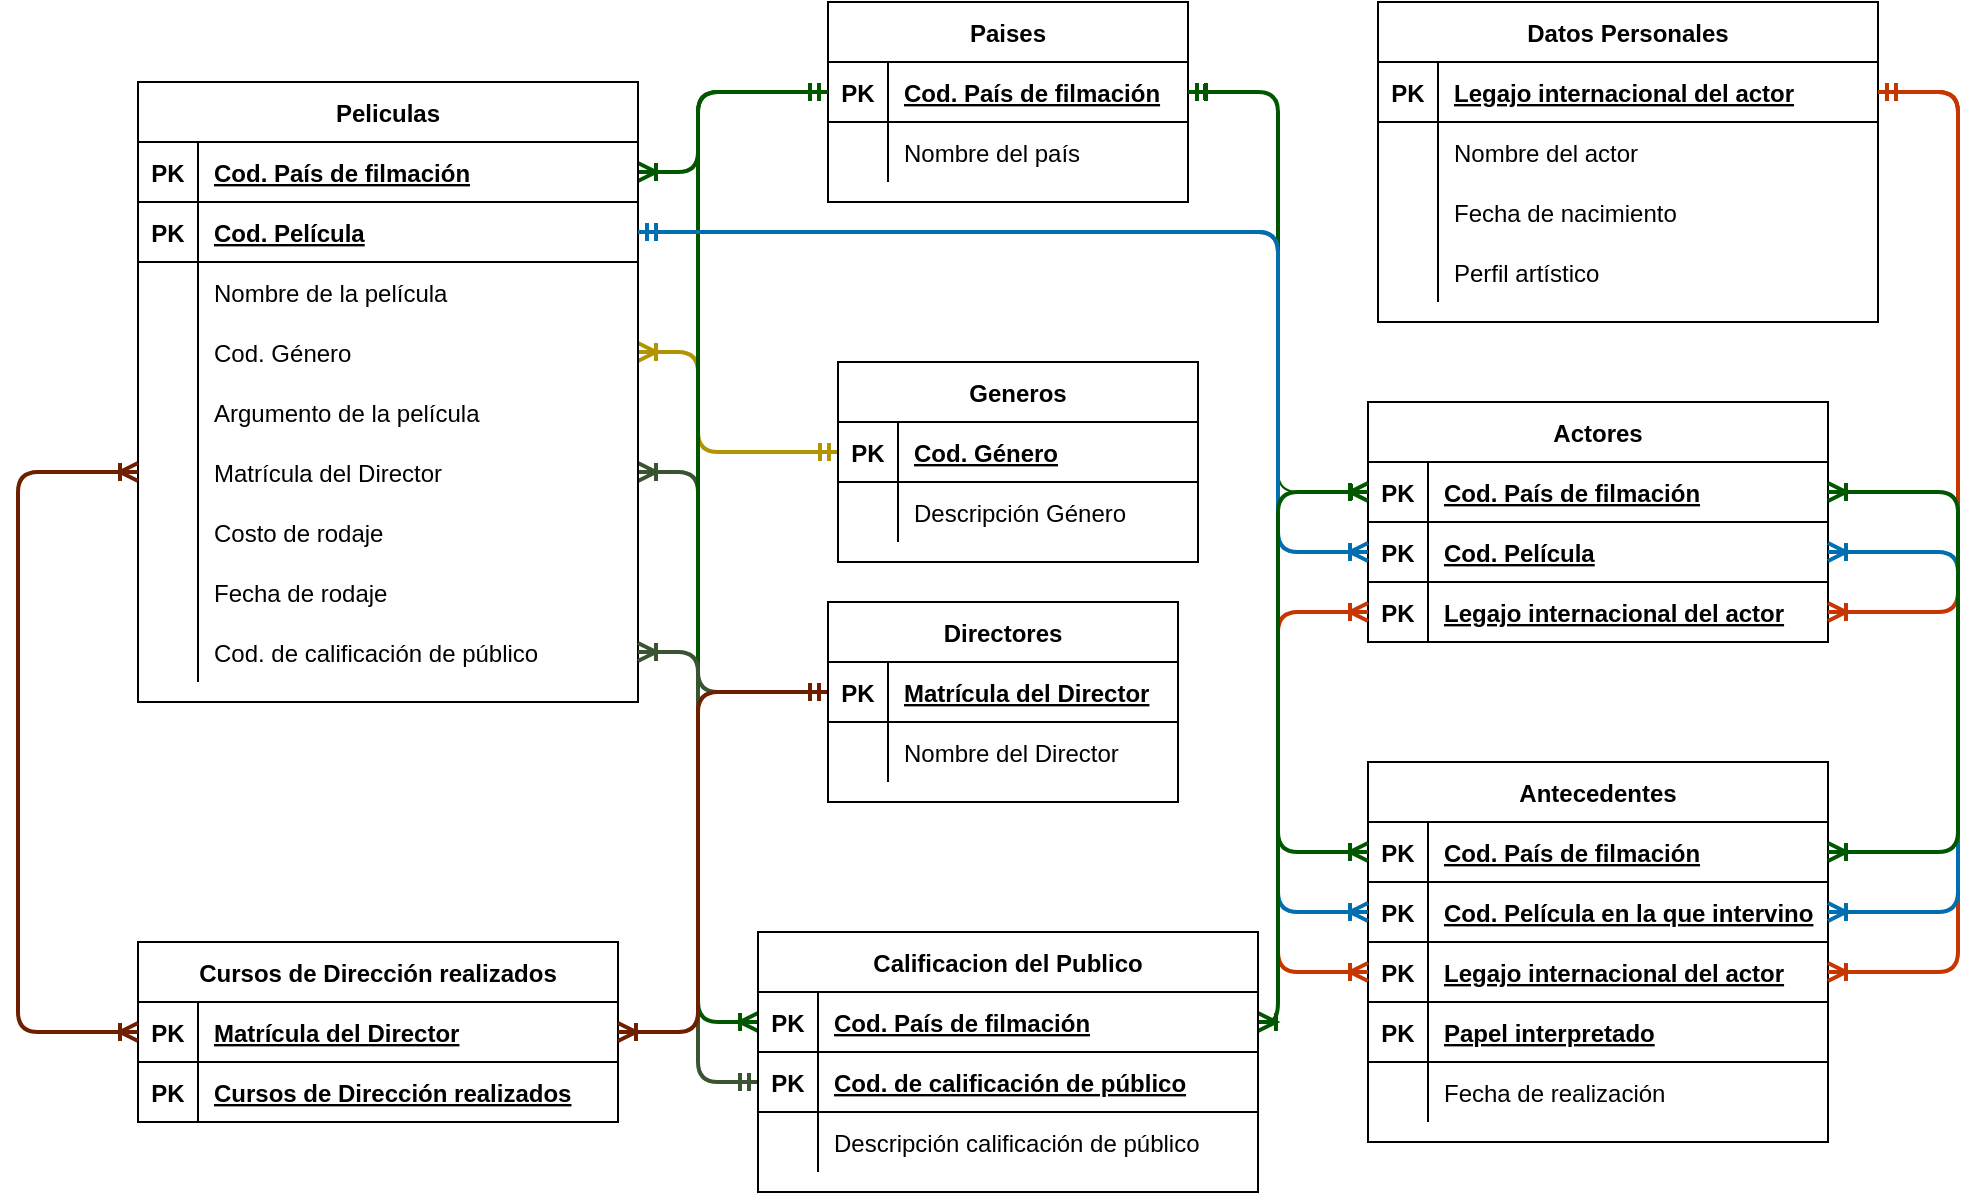 <mxfile version="13.6.10" type="github">
  <diagram id="R2lEEEUBdFMjLlhIrx00" name="Page-1">
    <mxGraphModel dx="1718" dy="450" grid="1" gridSize="10" guides="1" tooltips="1" connect="1" arrows="1" fold="1" page="1" pageScale="1" pageWidth="850" pageHeight="1100" math="0" shadow="0" extFonts="Permanent Marker^https://fonts.googleapis.com/css?family=Permanent+Marker">
      <root>
        <mxCell id="0" />
        <mxCell id="1" parent="0" />
        <mxCell id="1AU5SJPKcg5bautawqih-57" value="Datos Personales" style="shape=table;startSize=30;container=1;collapsible=1;childLayout=tableLayout;fixedRows=1;rowLines=0;fontStyle=1;align=center;resizeLast=1;" parent="1" vertex="1">
          <mxGeometry x="470" y="20" width="250" height="160" as="geometry" />
        </mxCell>
        <mxCell id="1AU5SJPKcg5bautawqih-58" value="" style="shape=partialRectangle;collapsible=0;dropTarget=0;pointerEvents=0;fillColor=none;top=0;left=0;bottom=1;right=0;points=[[0,0.5],[1,0.5]];portConstraint=eastwest;" parent="1AU5SJPKcg5bautawqih-57" vertex="1">
          <mxGeometry y="30" width="250" height="30" as="geometry" />
        </mxCell>
        <mxCell id="1AU5SJPKcg5bautawqih-59" value="PK" style="shape=partialRectangle;connectable=0;fillColor=none;top=0;left=0;bottom=0;right=0;fontStyle=1;overflow=hidden;" parent="1AU5SJPKcg5bautawqih-58" vertex="1">
          <mxGeometry width="30" height="30" as="geometry" />
        </mxCell>
        <mxCell id="1AU5SJPKcg5bautawqih-60" value="Legajo internacional del actor" style="shape=partialRectangle;connectable=0;fillColor=none;top=0;left=0;bottom=0;right=0;align=left;spacingLeft=6;fontStyle=5;overflow=hidden;" parent="1AU5SJPKcg5bautawqih-58" vertex="1">
          <mxGeometry x="30" width="220" height="30" as="geometry" />
        </mxCell>
        <mxCell id="1AU5SJPKcg5bautawqih-61" value="" style="shape=partialRectangle;collapsible=0;dropTarget=0;pointerEvents=0;fillColor=none;top=0;left=0;bottom=0;right=0;points=[[0,0.5],[1,0.5]];portConstraint=eastwest;" parent="1AU5SJPKcg5bautawqih-57" vertex="1">
          <mxGeometry y="60" width="250" height="30" as="geometry" />
        </mxCell>
        <mxCell id="1AU5SJPKcg5bautawqih-62" value="" style="shape=partialRectangle;connectable=0;fillColor=none;top=0;left=0;bottom=0;right=0;editable=1;overflow=hidden;" parent="1AU5SJPKcg5bautawqih-61" vertex="1">
          <mxGeometry width="30" height="30" as="geometry" />
        </mxCell>
        <mxCell id="1AU5SJPKcg5bautawqih-63" value="Nombre del actor" style="shape=partialRectangle;connectable=0;fillColor=none;top=0;left=0;bottom=0;right=0;align=left;spacingLeft=6;overflow=hidden;" parent="1AU5SJPKcg5bautawqih-61" vertex="1">
          <mxGeometry x="30" width="220" height="30" as="geometry" />
        </mxCell>
        <mxCell id="1AU5SJPKcg5bautawqih-64" value="" style="shape=partialRectangle;collapsible=0;dropTarget=0;pointerEvents=0;fillColor=none;top=0;left=0;bottom=0;right=0;points=[[0,0.5],[1,0.5]];portConstraint=eastwest;" parent="1AU5SJPKcg5bautawqih-57" vertex="1">
          <mxGeometry y="90" width="250" height="30" as="geometry" />
        </mxCell>
        <mxCell id="1AU5SJPKcg5bautawqih-65" value="" style="shape=partialRectangle;connectable=0;fillColor=none;top=0;left=0;bottom=0;right=0;editable=1;overflow=hidden;" parent="1AU5SJPKcg5bautawqih-64" vertex="1">
          <mxGeometry width="30" height="30" as="geometry" />
        </mxCell>
        <mxCell id="1AU5SJPKcg5bautawqih-66" value="Fecha de nacimiento" style="shape=partialRectangle;connectable=0;fillColor=none;top=0;left=0;bottom=0;right=0;align=left;spacingLeft=6;overflow=hidden;" parent="1AU5SJPKcg5bautawqih-64" vertex="1">
          <mxGeometry x="30" width="220" height="30" as="geometry" />
        </mxCell>
        <mxCell id="1AU5SJPKcg5bautawqih-67" value="" style="shape=partialRectangle;collapsible=0;dropTarget=0;pointerEvents=0;fillColor=none;top=0;left=0;bottom=0;right=0;points=[[0,0.5],[1,0.5]];portConstraint=eastwest;" parent="1AU5SJPKcg5bautawqih-57" vertex="1">
          <mxGeometry y="120" width="250" height="30" as="geometry" />
        </mxCell>
        <mxCell id="1AU5SJPKcg5bautawqih-68" value="" style="shape=partialRectangle;connectable=0;fillColor=none;top=0;left=0;bottom=0;right=0;editable=1;overflow=hidden;" parent="1AU5SJPKcg5bautawqih-67" vertex="1">
          <mxGeometry width="30" height="30" as="geometry" />
        </mxCell>
        <mxCell id="1AU5SJPKcg5bautawqih-69" value="Perfil artístico" style="shape=partialRectangle;connectable=0;fillColor=none;top=0;left=0;bottom=0;right=0;align=left;spacingLeft=6;overflow=hidden;" parent="1AU5SJPKcg5bautawqih-67" vertex="1">
          <mxGeometry x="30" width="220" height="30" as="geometry" />
        </mxCell>
        <mxCell id="dDVhKl1gEV_FFzRzYjG9-27" value="Actores" style="shape=table;startSize=30;container=1;collapsible=1;childLayout=tableLayout;fixedRows=1;rowLines=0;fontStyle=1;align=center;resizeLast=1;" parent="1" vertex="1">
          <mxGeometry x="465" y="220" width="230" height="120" as="geometry" />
        </mxCell>
        <mxCell id="dDVhKl1gEV_FFzRzYjG9-28" value="" style="shape=partialRectangle;collapsible=0;dropTarget=0;pointerEvents=0;fillColor=none;top=0;left=0;bottom=1;right=0;points=[[0,0.5],[1,0.5]];portConstraint=eastwest;" parent="dDVhKl1gEV_FFzRzYjG9-27" vertex="1">
          <mxGeometry y="30" width="230" height="30" as="geometry" />
        </mxCell>
        <mxCell id="dDVhKl1gEV_FFzRzYjG9-29" value="PK" style="shape=partialRectangle;connectable=0;fillColor=none;top=0;left=0;bottom=0;right=0;fontStyle=1;overflow=hidden;" parent="dDVhKl1gEV_FFzRzYjG9-28" vertex="1">
          <mxGeometry width="30" height="30" as="geometry" />
        </mxCell>
        <mxCell id="dDVhKl1gEV_FFzRzYjG9-30" value="Cod. País de filmación" style="shape=partialRectangle;connectable=0;fillColor=none;top=0;left=0;bottom=0;right=0;align=left;spacingLeft=6;fontStyle=5;overflow=hidden;" parent="dDVhKl1gEV_FFzRzYjG9-28" vertex="1">
          <mxGeometry x="30" width="200" height="30" as="geometry" />
        </mxCell>
        <mxCell id="dDVhKl1gEV_FFzRzYjG9-84" value="" style="shape=partialRectangle;collapsible=0;dropTarget=0;pointerEvents=0;fillColor=none;top=0;left=0;bottom=1;right=0;points=[[0,0.5],[1,0.5]];portConstraint=eastwest;" parent="dDVhKl1gEV_FFzRzYjG9-27" vertex="1">
          <mxGeometry y="60" width="230" height="30" as="geometry" />
        </mxCell>
        <mxCell id="dDVhKl1gEV_FFzRzYjG9-85" value="PK" style="shape=partialRectangle;connectable=0;fillColor=none;top=0;left=0;bottom=0;right=0;fontStyle=1;overflow=hidden;" parent="dDVhKl1gEV_FFzRzYjG9-84" vertex="1">
          <mxGeometry width="30" height="30" as="geometry" />
        </mxCell>
        <mxCell id="dDVhKl1gEV_FFzRzYjG9-86" value="Cod. Película" style="shape=partialRectangle;connectable=0;fillColor=none;top=0;left=0;bottom=0;right=0;align=left;spacingLeft=6;fontStyle=5;overflow=hidden;" parent="dDVhKl1gEV_FFzRzYjG9-84" vertex="1">
          <mxGeometry x="30" width="200" height="30" as="geometry" />
        </mxCell>
        <mxCell id="dDVhKl1gEV_FFzRzYjG9-88" value="" style="shape=partialRectangle;collapsible=0;dropTarget=0;pointerEvents=0;fillColor=none;top=0;left=0;bottom=1;right=0;points=[[0,0.5],[1,0.5]];portConstraint=eastwest;" parent="dDVhKl1gEV_FFzRzYjG9-27" vertex="1">
          <mxGeometry y="90" width="230" height="30" as="geometry" />
        </mxCell>
        <mxCell id="dDVhKl1gEV_FFzRzYjG9-89" value="PK" style="shape=partialRectangle;connectable=0;fillColor=none;top=0;left=0;bottom=0;right=0;fontStyle=1;overflow=hidden;" parent="dDVhKl1gEV_FFzRzYjG9-88" vertex="1">
          <mxGeometry width="30" height="30" as="geometry" />
        </mxCell>
        <mxCell id="dDVhKl1gEV_FFzRzYjG9-90" value="Legajo internacional del actor" style="shape=partialRectangle;connectable=0;fillColor=none;top=0;left=0;bottom=0;right=0;align=left;spacingLeft=6;fontStyle=5;overflow=hidden;" parent="dDVhKl1gEV_FFzRzYjG9-88" vertex="1">
          <mxGeometry x="30" width="200" height="30" as="geometry" />
        </mxCell>
        <mxCell id="1AU5SJPKcg5bautawqih-5" value="Paises" style="shape=table;startSize=30;container=1;collapsible=1;childLayout=tableLayout;fixedRows=1;rowLines=0;fontStyle=1;align=center;resizeLast=1;" parent="1" vertex="1">
          <mxGeometry x="195" y="20" width="180" height="100" as="geometry" />
        </mxCell>
        <mxCell id="1AU5SJPKcg5bautawqih-6" value="" style="shape=partialRectangle;collapsible=0;dropTarget=0;pointerEvents=0;fillColor=none;top=0;left=0;bottom=1;right=0;points=[[0,0.5],[1,0.5]];portConstraint=eastwest;" parent="1AU5SJPKcg5bautawqih-5" vertex="1">
          <mxGeometry y="30" width="180" height="30" as="geometry" />
        </mxCell>
        <mxCell id="1AU5SJPKcg5bautawqih-7" value="PK" style="shape=partialRectangle;connectable=0;fillColor=none;top=0;left=0;bottom=0;right=0;fontStyle=1;overflow=hidden;" parent="1AU5SJPKcg5bautawqih-6" vertex="1">
          <mxGeometry width="30" height="30" as="geometry" />
        </mxCell>
        <mxCell id="1AU5SJPKcg5bautawqih-8" value="Cod. País de filmación" style="shape=partialRectangle;connectable=0;fillColor=none;top=0;left=0;bottom=0;right=0;align=left;spacingLeft=6;fontStyle=5;overflow=hidden;" parent="1AU5SJPKcg5bautawqih-6" vertex="1">
          <mxGeometry x="30" width="150" height="30" as="geometry" />
        </mxCell>
        <mxCell id="1AU5SJPKcg5bautawqih-9" value="" style="shape=partialRectangle;collapsible=0;dropTarget=0;pointerEvents=0;fillColor=none;top=0;left=0;bottom=0;right=0;points=[[0,0.5],[1,0.5]];portConstraint=eastwest;" parent="1AU5SJPKcg5bautawqih-5" vertex="1">
          <mxGeometry y="60" width="180" height="30" as="geometry" />
        </mxCell>
        <mxCell id="1AU5SJPKcg5bautawqih-10" value="" style="shape=partialRectangle;connectable=0;fillColor=none;top=0;left=0;bottom=0;right=0;editable=1;overflow=hidden;" parent="1AU5SJPKcg5bautawqih-9" vertex="1">
          <mxGeometry width="30" height="30" as="geometry" />
        </mxCell>
        <mxCell id="1AU5SJPKcg5bautawqih-11" value="Nombre del país" style="shape=partialRectangle;connectable=0;fillColor=none;top=0;left=0;bottom=0;right=0;align=left;spacingLeft=6;overflow=hidden;" parent="1AU5SJPKcg5bautawqih-9" vertex="1">
          <mxGeometry x="30" width="150" height="30" as="geometry" />
        </mxCell>
        <mxCell id="dDVhKl1gEV_FFzRzYjG9-40" value="Antecedentes " style="shape=table;startSize=30;container=1;collapsible=1;childLayout=tableLayout;fixedRows=1;rowLines=0;fontStyle=1;align=center;resizeLast=1;" parent="1" vertex="1">
          <mxGeometry x="465" y="400" width="230" height="190" as="geometry" />
        </mxCell>
        <mxCell id="dDVhKl1gEV_FFzRzYjG9-41" value="" style="shape=partialRectangle;collapsible=0;dropTarget=0;pointerEvents=0;fillColor=none;top=0;left=0;bottom=1;right=0;points=[[0,0.5],[1,0.5]];portConstraint=eastwest;" parent="dDVhKl1gEV_FFzRzYjG9-40" vertex="1">
          <mxGeometry y="30" width="230" height="30" as="geometry" />
        </mxCell>
        <mxCell id="dDVhKl1gEV_FFzRzYjG9-42" value="PK" style="shape=partialRectangle;connectable=0;fillColor=none;top=0;left=0;bottom=0;right=0;fontStyle=1;overflow=hidden;" parent="dDVhKl1gEV_FFzRzYjG9-41" vertex="1">
          <mxGeometry width="30" height="30" as="geometry" />
        </mxCell>
        <mxCell id="dDVhKl1gEV_FFzRzYjG9-43" value="Cod. País de filmación" style="shape=partialRectangle;connectable=0;fillColor=none;top=0;left=0;bottom=0;right=0;align=left;spacingLeft=6;fontStyle=5;overflow=hidden;" parent="dDVhKl1gEV_FFzRzYjG9-41" vertex="1">
          <mxGeometry x="30" width="200" height="30" as="geometry" />
        </mxCell>
        <mxCell id="dDVhKl1gEV_FFzRzYjG9-116" value="" style="shape=partialRectangle;collapsible=0;dropTarget=0;pointerEvents=0;fillColor=none;top=0;left=0;bottom=1;right=0;points=[[0,0.5],[1,0.5]];portConstraint=eastwest;" parent="dDVhKl1gEV_FFzRzYjG9-40" vertex="1">
          <mxGeometry y="60" width="230" height="30" as="geometry" />
        </mxCell>
        <mxCell id="dDVhKl1gEV_FFzRzYjG9-117" value="PK" style="shape=partialRectangle;connectable=0;fillColor=none;top=0;left=0;bottom=0;right=0;fontStyle=1;overflow=hidden;" parent="dDVhKl1gEV_FFzRzYjG9-116" vertex="1">
          <mxGeometry width="30" height="30" as="geometry" />
        </mxCell>
        <mxCell id="dDVhKl1gEV_FFzRzYjG9-118" value="Cod. Película en la que intervino" style="shape=partialRectangle;connectable=0;fillColor=none;top=0;left=0;bottom=0;right=0;align=left;spacingLeft=6;fontStyle=5;overflow=hidden;" parent="dDVhKl1gEV_FFzRzYjG9-116" vertex="1">
          <mxGeometry x="30" width="200" height="30" as="geometry" />
        </mxCell>
        <mxCell id="dDVhKl1gEV_FFzRzYjG9-108" value="" style="shape=partialRectangle;collapsible=0;dropTarget=0;pointerEvents=0;fillColor=none;top=0;left=0;bottom=1;right=0;points=[[0,0.5],[1,0.5]];portConstraint=eastwest;" parent="dDVhKl1gEV_FFzRzYjG9-40" vertex="1">
          <mxGeometry y="90" width="230" height="30" as="geometry" />
        </mxCell>
        <mxCell id="dDVhKl1gEV_FFzRzYjG9-109" value="PK" style="shape=partialRectangle;connectable=0;fillColor=none;top=0;left=0;bottom=0;right=0;fontStyle=1;overflow=hidden;" parent="dDVhKl1gEV_FFzRzYjG9-108" vertex="1">
          <mxGeometry width="30" height="30" as="geometry" />
        </mxCell>
        <mxCell id="dDVhKl1gEV_FFzRzYjG9-110" value="Legajo internacional del actor" style="shape=partialRectangle;connectable=0;fillColor=none;top=0;left=0;bottom=0;right=0;align=left;spacingLeft=6;fontStyle=5;overflow=hidden;" parent="dDVhKl1gEV_FFzRzYjG9-108" vertex="1">
          <mxGeometry x="30" width="200" height="30" as="geometry" />
        </mxCell>
        <mxCell id="e2B3pbMvF5zdypyp1HL3-1" value="" style="shape=partialRectangle;collapsible=0;dropTarget=0;pointerEvents=0;fillColor=none;top=0;left=0;bottom=1;right=0;points=[[0,0.5],[1,0.5]];portConstraint=eastwest;" parent="dDVhKl1gEV_FFzRzYjG9-40" vertex="1">
          <mxGeometry y="120" width="230" height="30" as="geometry" />
        </mxCell>
        <mxCell id="e2B3pbMvF5zdypyp1HL3-2" value="PK" style="shape=partialRectangle;connectable=0;fillColor=none;top=0;left=0;bottom=0;right=0;fontStyle=1;overflow=hidden;" parent="e2B3pbMvF5zdypyp1HL3-1" vertex="1">
          <mxGeometry width="30" height="30" as="geometry" />
        </mxCell>
        <mxCell id="e2B3pbMvF5zdypyp1HL3-3" value="Papel interpretado" style="shape=partialRectangle;connectable=0;fillColor=none;top=0;left=0;bottom=0;right=0;align=left;spacingLeft=6;fontStyle=5;overflow=hidden;" parent="e2B3pbMvF5zdypyp1HL3-1" vertex="1">
          <mxGeometry x="30" width="200" height="30" as="geometry" />
        </mxCell>
        <mxCell id="dDVhKl1gEV_FFzRzYjG9-44" value="" style="shape=partialRectangle;collapsible=0;dropTarget=0;pointerEvents=0;fillColor=none;top=0;left=0;bottom=0;right=0;points=[[0,0.5],[1,0.5]];portConstraint=eastwest;" parent="dDVhKl1gEV_FFzRzYjG9-40" vertex="1">
          <mxGeometry y="150" width="230" height="30" as="geometry" />
        </mxCell>
        <mxCell id="dDVhKl1gEV_FFzRzYjG9-45" value="" style="shape=partialRectangle;connectable=0;fillColor=none;top=0;left=0;bottom=0;right=0;editable=1;overflow=hidden;" parent="dDVhKl1gEV_FFzRzYjG9-44" vertex="1">
          <mxGeometry width="30" height="30" as="geometry" />
        </mxCell>
        <mxCell id="dDVhKl1gEV_FFzRzYjG9-46" value="Fecha de realización" style="shape=partialRectangle;connectable=0;fillColor=none;top=0;left=0;bottom=0;right=0;align=left;spacingLeft=6;overflow=hidden;" parent="dDVhKl1gEV_FFzRzYjG9-44" vertex="1">
          <mxGeometry x="30" width="200" height="30" as="geometry" />
        </mxCell>
        <mxCell id="6Y1rkvm8TKzR6dKr6wvy-1" value="" style="edgeStyle=elbowEdgeStyle;fontSize=12;html=1;endArrow=ERoneToMany;startArrow=ERmandOne;exitX=0;exitY=0.5;exitDx=0;exitDy=0;entryX=1;entryY=0.5;entryDx=0;entryDy=0;fillColor=#008a00;strokeColor=#005700;strokeWidth=2;" edge="1" parent="1" source="1AU5SJPKcg5bautawqih-6" target="dDVhKl1gEV_FFzRzYjG9-76">
          <mxGeometry width="100" height="100" relative="1" as="geometry">
            <mxPoint x="20" y="240" as="sourcePoint" />
            <mxPoint x="190" y="60" as="targetPoint" />
            <Array as="points">
              <mxPoint x="130" y="90" />
            </Array>
          </mxGeometry>
        </mxCell>
        <mxCell id="6Y1rkvm8TKzR6dKr6wvy-2" value="" style="edgeStyle=elbowEdgeStyle;fontSize=12;html=1;endArrow=ERoneToMany;startArrow=ERmandOne;exitX=0;exitY=0.5;exitDx=0;exitDy=0;entryX=1;entryY=0.5;entryDx=0;entryDy=0;fillColor=#e3c800;strokeColor=#B09500;strokeWidth=2;" edge="1" parent="1" source="1AU5SJPKcg5bautawqih-19" target="dDVhKl1gEV_FFzRzYjG9-11">
          <mxGeometry width="100" height="100" relative="1" as="geometry">
            <mxPoint x="50" y="200" as="sourcePoint" />
            <mxPoint x="150" y="180" as="targetPoint" />
            <Array as="points">
              <mxPoint x="130" y="230" />
            </Array>
          </mxGeometry>
        </mxCell>
        <mxCell id="6Y1rkvm8TKzR6dKr6wvy-3" value="" style="edgeStyle=elbowEdgeStyle;fontSize=12;html=1;endArrow=ERoneToMany;startArrow=ERmandOne;exitX=0;exitY=0.5;exitDx=0;exitDy=0;entryX=1;entryY=0.5;entryDx=0;entryDy=0;fillColor=#6d8764;strokeColor=#3A5431;strokeWidth=2;" edge="1" parent="1" source="1AU5SJPKcg5bautawqih-32" target="dDVhKl1gEV_FFzRzYjG9-70">
          <mxGeometry width="100" height="100" relative="1" as="geometry">
            <mxPoint x="60" y="360" as="sourcePoint" />
            <mxPoint x="160" y="270" as="targetPoint" />
            <Array as="points">
              <mxPoint x="130" y="320" />
            </Array>
          </mxGeometry>
        </mxCell>
        <mxCell id="dDVhKl1gEV_FFzRzYjG9-1" value="Peliculas" style="shape=table;startSize=30;container=1;collapsible=1;childLayout=tableLayout;fixedRows=1;rowLines=0;fontStyle=1;align=center;resizeLast=1;" parent="1" vertex="1">
          <mxGeometry x="-150" y="60" width="250" height="310" as="geometry" />
        </mxCell>
        <mxCell id="dDVhKl1gEV_FFzRzYjG9-76" value="" style="shape=partialRectangle;collapsible=0;dropTarget=0;pointerEvents=0;fillColor=none;top=0;left=0;bottom=1;right=0;points=[[0,0.5],[1,0.5]];portConstraint=eastwest;" parent="dDVhKl1gEV_FFzRzYjG9-1" vertex="1">
          <mxGeometry y="30" width="250" height="30" as="geometry" />
        </mxCell>
        <mxCell id="dDVhKl1gEV_FFzRzYjG9-77" value="PK" style="shape=partialRectangle;connectable=0;fillColor=none;top=0;left=0;bottom=0;right=0;fontStyle=1;overflow=hidden;" parent="dDVhKl1gEV_FFzRzYjG9-76" vertex="1">
          <mxGeometry width="30" height="30" as="geometry" />
        </mxCell>
        <mxCell id="dDVhKl1gEV_FFzRzYjG9-78" value="Cod. País de filmación" style="shape=partialRectangle;connectable=0;fillColor=none;top=0;left=0;bottom=0;right=0;align=left;spacingLeft=6;fontStyle=5;overflow=hidden;" parent="dDVhKl1gEV_FFzRzYjG9-76" vertex="1">
          <mxGeometry x="30" width="220" height="30" as="geometry" />
        </mxCell>
        <mxCell id="dDVhKl1gEV_FFzRzYjG9-2" value="" style="shape=partialRectangle;collapsible=0;dropTarget=0;pointerEvents=0;fillColor=none;top=0;left=0;bottom=1;right=0;points=[[0,0.5],[1,0.5]];portConstraint=eastwest;" parent="dDVhKl1gEV_FFzRzYjG9-1" vertex="1">
          <mxGeometry y="60" width="250" height="30" as="geometry" />
        </mxCell>
        <mxCell id="dDVhKl1gEV_FFzRzYjG9-3" value="PK" style="shape=partialRectangle;connectable=0;fillColor=none;top=0;left=0;bottom=0;right=0;fontStyle=1;overflow=hidden;" parent="dDVhKl1gEV_FFzRzYjG9-2" vertex="1">
          <mxGeometry width="30" height="30" as="geometry" />
        </mxCell>
        <mxCell id="dDVhKl1gEV_FFzRzYjG9-4" value="Cod. Película" style="shape=partialRectangle;connectable=0;fillColor=none;top=0;left=0;bottom=0;right=0;align=left;spacingLeft=6;fontStyle=5;overflow=hidden;" parent="dDVhKl1gEV_FFzRzYjG9-2" vertex="1">
          <mxGeometry x="30" width="220" height="30" as="geometry" />
        </mxCell>
        <mxCell id="dDVhKl1gEV_FFzRzYjG9-8" value="" style="shape=partialRectangle;collapsible=0;dropTarget=0;pointerEvents=0;fillColor=none;top=0;left=0;bottom=0;right=0;points=[[0,0.5],[1,0.5]];portConstraint=eastwest;" parent="dDVhKl1gEV_FFzRzYjG9-1" vertex="1">
          <mxGeometry y="90" width="250" height="30" as="geometry" />
        </mxCell>
        <mxCell id="dDVhKl1gEV_FFzRzYjG9-9" value="" style="shape=partialRectangle;connectable=0;fillColor=none;top=0;left=0;bottom=0;right=0;editable=1;overflow=hidden;" parent="dDVhKl1gEV_FFzRzYjG9-8" vertex="1">
          <mxGeometry width="30" height="30" as="geometry" />
        </mxCell>
        <mxCell id="dDVhKl1gEV_FFzRzYjG9-10" value="Nombre de la película" style="shape=partialRectangle;connectable=0;fillColor=none;top=0;left=0;bottom=0;right=0;align=left;spacingLeft=6;overflow=hidden;" parent="dDVhKl1gEV_FFzRzYjG9-8" vertex="1">
          <mxGeometry x="30" width="220" height="30" as="geometry" />
        </mxCell>
        <mxCell id="dDVhKl1gEV_FFzRzYjG9-11" value="" style="shape=partialRectangle;collapsible=0;dropTarget=0;pointerEvents=0;fillColor=none;top=0;left=0;bottom=0;right=0;points=[[0,0.5],[1,0.5]];portConstraint=eastwest;" parent="dDVhKl1gEV_FFzRzYjG9-1" vertex="1">
          <mxGeometry y="120" width="250" height="30" as="geometry" />
        </mxCell>
        <mxCell id="dDVhKl1gEV_FFzRzYjG9-12" value="" style="shape=partialRectangle;connectable=0;fillColor=none;top=0;left=0;bottom=0;right=0;editable=1;overflow=hidden;" parent="dDVhKl1gEV_FFzRzYjG9-11" vertex="1">
          <mxGeometry width="30" height="30" as="geometry" />
        </mxCell>
        <mxCell id="dDVhKl1gEV_FFzRzYjG9-13" value="Cod. Género " style="shape=partialRectangle;connectable=0;fillColor=none;top=0;left=0;bottom=0;right=0;align=left;spacingLeft=6;overflow=hidden;" parent="dDVhKl1gEV_FFzRzYjG9-11" vertex="1">
          <mxGeometry x="30" width="220" height="30" as="geometry" />
        </mxCell>
        <mxCell id="dDVhKl1gEV_FFzRzYjG9-56" value="" style="shape=partialRectangle;collapsible=0;dropTarget=0;pointerEvents=0;fillColor=none;top=0;left=0;bottom=0;right=0;points=[[0,0.5],[1,0.5]];portConstraint=eastwest;" parent="dDVhKl1gEV_FFzRzYjG9-1" vertex="1">
          <mxGeometry y="150" width="250" height="30" as="geometry" />
        </mxCell>
        <mxCell id="dDVhKl1gEV_FFzRzYjG9-57" value="" style="shape=partialRectangle;connectable=0;fillColor=none;top=0;left=0;bottom=0;right=0;editable=1;overflow=hidden;" parent="dDVhKl1gEV_FFzRzYjG9-56" vertex="1">
          <mxGeometry width="30" height="30" as="geometry" />
        </mxCell>
        <mxCell id="dDVhKl1gEV_FFzRzYjG9-58" value="Argumento de la película" style="shape=partialRectangle;connectable=0;fillColor=none;top=0;left=0;bottom=0;right=0;align=left;spacingLeft=6;overflow=hidden;" parent="dDVhKl1gEV_FFzRzYjG9-56" vertex="1">
          <mxGeometry x="30" width="220" height="30" as="geometry" />
        </mxCell>
        <mxCell id="dDVhKl1gEV_FFzRzYjG9-70" value="" style="shape=partialRectangle;collapsible=0;dropTarget=0;pointerEvents=0;fillColor=none;top=0;left=0;bottom=0;right=0;points=[[0,0.5],[1,0.5]];portConstraint=eastwest;" parent="dDVhKl1gEV_FFzRzYjG9-1" vertex="1">
          <mxGeometry y="180" width="250" height="30" as="geometry" />
        </mxCell>
        <mxCell id="dDVhKl1gEV_FFzRzYjG9-71" value="" style="shape=partialRectangle;connectable=0;fillColor=none;top=0;left=0;bottom=0;right=0;editable=1;overflow=hidden;" parent="dDVhKl1gEV_FFzRzYjG9-70" vertex="1">
          <mxGeometry width="30" height="30" as="geometry" />
        </mxCell>
        <mxCell id="dDVhKl1gEV_FFzRzYjG9-72" value="Matrícula del Director" style="shape=partialRectangle;connectable=0;fillColor=none;top=0;left=0;bottom=0;right=0;align=left;spacingLeft=6;overflow=hidden;" parent="dDVhKl1gEV_FFzRzYjG9-70" vertex="1">
          <mxGeometry x="30" width="220" height="30" as="geometry" />
        </mxCell>
        <mxCell id="dDVhKl1gEV_FFzRzYjG9-59" value="" style="shape=partialRectangle;collapsible=0;dropTarget=0;pointerEvents=0;fillColor=none;top=0;left=0;bottom=0;right=0;points=[[0,0.5],[1,0.5]];portConstraint=eastwest;" parent="dDVhKl1gEV_FFzRzYjG9-1" vertex="1">
          <mxGeometry y="210" width="250" height="30" as="geometry" />
        </mxCell>
        <mxCell id="dDVhKl1gEV_FFzRzYjG9-60" value="" style="shape=partialRectangle;connectable=0;fillColor=none;top=0;left=0;bottom=0;right=0;editable=1;overflow=hidden;" parent="dDVhKl1gEV_FFzRzYjG9-59" vertex="1">
          <mxGeometry width="30" height="30" as="geometry" />
        </mxCell>
        <mxCell id="dDVhKl1gEV_FFzRzYjG9-61" value="Costo de rodaje" style="shape=partialRectangle;connectable=0;fillColor=none;top=0;left=0;bottom=0;right=0;align=left;spacingLeft=6;overflow=hidden;" parent="dDVhKl1gEV_FFzRzYjG9-59" vertex="1">
          <mxGeometry x="30" width="220" height="30" as="geometry" />
        </mxCell>
        <mxCell id="dDVhKl1gEV_FFzRzYjG9-96" value="" style="shape=partialRectangle;collapsible=0;dropTarget=0;pointerEvents=0;fillColor=none;top=0;left=0;bottom=0;right=0;points=[[0,0.5],[1,0.5]];portConstraint=eastwest;" parent="dDVhKl1gEV_FFzRzYjG9-1" vertex="1">
          <mxGeometry y="240" width="250" height="30" as="geometry" />
        </mxCell>
        <mxCell id="dDVhKl1gEV_FFzRzYjG9-97" value="" style="shape=partialRectangle;connectable=0;fillColor=none;top=0;left=0;bottom=0;right=0;editable=1;overflow=hidden;" parent="dDVhKl1gEV_FFzRzYjG9-96" vertex="1">
          <mxGeometry width="30" height="30" as="geometry" />
        </mxCell>
        <mxCell id="dDVhKl1gEV_FFzRzYjG9-98" value="Fecha de rodaje" style="shape=partialRectangle;connectable=0;fillColor=none;top=0;left=0;bottom=0;right=0;align=left;spacingLeft=6;overflow=hidden;" parent="dDVhKl1gEV_FFzRzYjG9-96" vertex="1">
          <mxGeometry x="30" width="220" height="30" as="geometry" />
        </mxCell>
        <mxCell id="dDVhKl1gEV_FFzRzYjG9-100" value="" style="shape=partialRectangle;collapsible=0;dropTarget=0;pointerEvents=0;fillColor=none;top=0;left=0;bottom=0;right=0;points=[[0,0.5],[1,0.5]];portConstraint=eastwest;" parent="dDVhKl1gEV_FFzRzYjG9-1" vertex="1">
          <mxGeometry y="270" width="250" height="30" as="geometry" />
        </mxCell>
        <mxCell id="dDVhKl1gEV_FFzRzYjG9-101" value="" style="shape=partialRectangle;connectable=0;fillColor=none;top=0;left=0;bottom=0;right=0;editable=1;overflow=hidden;" parent="dDVhKl1gEV_FFzRzYjG9-100" vertex="1">
          <mxGeometry width="30" height="30" as="geometry" />
        </mxCell>
        <mxCell id="dDVhKl1gEV_FFzRzYjG9-102" value="Cod. de calificación de público" style="shape=partialRectangle;connectable=0;fillColor=none;top=0;left=0;bottom=0;right=0;align=left;spacingLeft=6;overflow=hidden;" parent="dDVhKl1gEV_FFzRzYjG9-100" vertex="1">
          <mxGeometry x="30" width="220" height="30" as="geometry" />
        </mxCell>
        <mxCell id="6Y1rkvm8TKzR6dKr6wvy-4" value="" style="edgeStyle=elbowEdgeStyle;fontSize=12;html=1;endArrow=ERoneToMany;startArrow=ERmandOne;entryX=0;entryY=0.5;entryDx=0;entryDy=0;exitX=0;exitY=0.5;exitDx=0;exitDy=0;fillColor=#008a00;strokeColor=#005700;strokeWidth=2;" edge="1" parent="1" source="1AU5SJPKcg5bautawqih-6" target="1AU5SJPKcg5bautawqih-70">
          <mxGeometry width="100" height="100" relative="1" as="geometry">
            <mxPoint x="160" y="140" as="sourcePoint" />
            <mxPoint x="170" y="125" as="targetPoint" />
            <Array as="points">
              <mxPoint x="130" y="310" />
            </Array>
          </mxGeometry>
        </mxCell>
        <mxCell id="6Y1rkvm8TKzR6dKr6wvy-5" value="" style="edgeStyle=elbowEdgeStyle;fontSize=12;html=1;endArrow=ERoneToMany;startArrow=ERmandOne;entryX=1;entryY=0.5;entryDx=0;entryDy=0;exitX=0;exitY=0.5;exitDx=0;exitDy=0;fillColor=#6d8764;strokeColor=#3A5431;strokeWidth=2;" edge="1" parent="1" source="1AU5SJPKcg5bautawqih-45" target="dDVhKl1gEV_FFzRzYjG9-100">
          <mxGeometry width="100" height="100" relative="1" as="geometry">
            <mxPoint x="120" y="530" as="sourcePoint" />
            <mxPoint x="170" y="515" as="targetPoint" />
            <Array as="points">
              <mxPoint x="130" y="440" />
            </Array>
          </mxGeometry>
        </mxCell>
        <mxCell id="6Y1rkvm8TKzR6dKr6wvy-6" value="" style="edgeStyle=elbowEdgeStyle;fontSize=12;html=1;endArrow=ERoneToMany;startArrow=ERmandOne;exitX=1;exitY=0.5;exitDx=0;exitDy=0;entryX=1;entryY=0.5;entryDx=0;entryDy=0;fillColor=#fa6800;strokeColor=#C73500;strokeWidth=2;" edge="1" parent="1" source="1AU5SJPKcg5bautawqih-58" target="dDVhKl1gEV_FFzRzYjG9-88">
          <mxGeometry width="100" height="100" relative="1" as="geometry">
            <mxPoint x="740" y="190" as="sourcePoint" />
            <mxPoint x="780" y="300" as="targetPoint" />
            <Array as="points">
              <mxPoint x="760" y="200" />
            </Array>
          </mxGeometry>
        </mxCell>
        <mxCell id="6Y1rkvm8TKzR6dKr6wvy-7" value="" style="edgeStyle=elbowEdgeStyle;fontSize=12;html=1;endArrow=ERoneToMany;startArrow=ERmandOne;exitX=1;exitY=0.5;exitDx=0;exitDy=0;entryX=0;entryY=0.5;entryDx=0;entryDy=0;fillColor=#008a00;strokeColor=#005700;" edge="1" parent="1" source="1AU5SJPKcg5bautawqih-6" target="dDVhKl1gEV_FFzRzYjG9-28">
          <mxGeometry width="100" height="100" relative="1" as="geometry">
            <mxPoint x="40" y="145" as="sourcePoint" />
            <mxPoint x="170" y="125" as="targetPoint" />
          </mxGeometry>
        </mxCell>
        <mxCell id="dDVhKl1gEV_FFzRzYjG9-14" value="Cursos de Dirección realizados" style="shape=table;startSize=30;container=1;collapsible=1;childLayout=tableLayout;fixedRows=1;rowLines=0;fontStyle=1;align=center;resizeLast=1;" parent="1" vertex="1">
          <mxGeometry x="-150" y="490" width="240" height="90" as="geometry" />
        </mxCell>
        <mxCell id="1AU5SJPKcg5bautawqih-2" value="" style="shape=partialRectangle;collapsible=0;dropTarget=0;pointerEvents=0;fillColor=none;top=0;left=0;bottom=1;right=0;points=[[0,0.5],[1,0.5]];portConstraint=eastwest;" parent="dDVhKl1gEV_FFzRzYjG9-14" vertex="1">
          <mxGeometry y="30" width="240" height="30" as="geometry" />
        </mxCell>
        <mxCell id="1AU5SJPKcg5bautawqih-3" value="PK" style="shape=partialRectangle;connectable=0;fillColor=none;top=0;left=0;bottom=0;right=0;fontStyle=1;overflow=hidden;" parent="1AU5SJPKcg5bautawqih-2" vertex="1">
          <mxGeometry width="30" height="30" as="geometry" />
        </mxCell>
        <mxCell id="1AU5SJPKcg5bautawqih-4" value="Matrícula del Director" style="shape=partialRectangle;connectable=0;fillColor=none;top=0;left=0;bottom=0;right=0;align=left;spacingLeft=6;fontStyle=5;overflow=hidden;" parent="1AU5SJPKcg5bautawqih-2" vertex="1">
          <mxGeometry x="30" width="210" height="30" as="geometry" />
        </mxCell>
        <mxCell id="dDVhKl1gEV_FFzRzYjG9-92" value="" style="shape=partialRectangle;collapsible=0;dropTarget=0;pointerEvents=0;fillColor=none;top=0;left=0;bottom=1;right=0;points=[[0,0.5],[1,0.5]];portConstraint=eastwest;" parent="dDVhKl1gEV_FFzRzYjG9-14" vertex="1">
          <mxGeometry y="60" width="240" height="30" as="geometry" />
        </mxCell>
        <mxCell id="dDVhKl1gEV_FFzRzYjG9-93" value="PK" style="shape=partialRectangle;connectable=0;fillColor=none;top=0;left=0;bottom=0;right=0;fontStyle=1;overflow=hidden;" parent="dDVhKl1gEV_FFzRzYjG9-92" vertex="1">
          <mxGeometry width="30" height="30" as="geometry" />
        </mxCell>
        <mxCell id="dDVhKl1gEV_FFzRzYjG9-94" value="Cursos de Dirección realizados" style="shape=partialRectangle;connectable=0;fillColor=none;top=0;left=0;bottom=0;right=0;align=left;spacingLeft=6;fontStyle=5;overflow=hidden;" parent="dDVhKl1gEV_FFzRzYjG9-92" vertex="1">
          <mxGeometry x="30" width="210" height="30" as="geometry" />
        </mxCell>
        <mxCell id="6Y1rkvm8TKzR6dKr6wvy-12" value="" style="edgeStyle=elbowEdgeStyle;fontSize=12;html=1;endArrow=ERoneToMany;startArrow=ERmandOne;exitX=0;exitY=0.5;exitDx=0;exitDy=0;entryX=1;entryY=0.5;entryDx=0;entryDy=0;fillColor=#a0522d;strokeColor=#6D1F00;strokeWidth=2;" edge="1" parent="1" source="1AU5SJPKcg5bautawqih-32" target="1AU5SJPKcg5bautawqih-2">
          <mxGeometry width="100" height="100" relative="1" as="geometry">
            <mxPoint x="210" y="395" as="sourcePoint" />
            <mxPoint x="110" y="265" as="targetPoint" />
            <Array as="points">
              <mxPoint x="130" y="460" />
            </Array>
          </mxGeometry>
        </mxCell>
        <mxCell id="1AU5SJPKcg5bautawqih-31" value="Directores" style="shape=table;startSize=30;container=1;collapsible=1;childLayout=tableLayout;fixedRows=1;rowLines=0;fontStyle=1;align=center;resizeLast=1;" parent="1" vertex="1">
          <mxGeometry x="195" y="320" width="175" height="100" as="geometry" />
        </mxCell>
        <mxCell id="1AU5SJPKcg5bautawqih-32" value="" style="shape=partialRectangle;collapsible=0;dropTarget=0;pointerEvents=0;fillColor=none;top=0;left=0;bottom=1;right=0;points=[[0,0.5],[1,0.5]];portConstraint=eastwest;" parent="1AU5SJPKcg5bautawqih-31" vertex="1">
          <mxGeometry y="30" width="175" height="30" as="geometry" />
        </mxCell>
        <mxCell id="1AU5SJPKcg5bautawqih-33" value="PK" style="shape=partialRectangle;connectable=0;fillColor=none;top=0;left=0;bottom=0;right=0;fontStyle=1;overflow=hidden;" parent="1AU5SJPKcg5bautawqih-32" vertex="1">
          <mxGeometry width="30" height="30" as="geometry" />
        </mxCell>
        <mxCell id="1AU5SJPKcg5bautawqih-34" value="Matrícula del Director" style="shape=partialRectangle;connectable=0;fillColor=none;top=0;left=0;bottom=0;right=0;align=left;spacingLeft=6;fontStyle=5;overflow=hidden;" parent="1AU5SJPKcg5bautawqih-32" vertex="1">
          <mxGeometry x="30" width="145" height="30" as="geometry" />
        </mxCell>
        <mxCell id="6Y1rkvm8TKzR6dKr6wvy-9" value="" style="shape=partialRectangle;collapsible=0;dropTarget=0;pointerEvents=0;fillColor=none;top=0;left=0;bottom=0;right=0;points=[[0,0.5],[1,0.5]];portConstraint=eastwest;" vertex="1" parent="1AU5SJPKcg5bautawqih-31">
          <mxGeometry y="60" width="175" height="30" as="geometry" />
        </mxCell>
        <mxCell id="6Y1rkvm8TKzR6dKr6wvy-10" value="" style="shape=partialRectangle;connectable=0;fillColor=none;top=0;left=0;bottom=0;right=0;editable=1;overflow=hidden;" vertex="1" parent="6Y1rkvm8TKzR6dKr6wvy-9">
          <mxGeometry width="30" height="30" as="geometry" />
        </mxCell>
        <mxCell id="6Y1rkvm8TKzR6dKr6wvy-11" value="Nombre del Director" style="shape=partialRectangle;connectable=0;fillColor=none;top=0;left=0;bottom=0;right=0;align=left;spacingLeft=6;overflow=hidden;" vertex="1" parent="6Y1rkvm8TKzR6dKr6wvy-9">
          <mxGeometry x="30" width="145" height="30" as="geometry" />
        </mxCell>
        <mxCell id="1AU5SJPKcg5bautawqih-18" value="Generos" style="shape=table;startSize=30;container=1;collapsible=1;childLayout=tableLayout;fixedRows=1;rowLines=0;fontStyle=1;align=center;resizeLast=1;" parent="1" vertex="1">
          <mxGeometry x="200" y="200" width="180" height="100" as="geometry" />
        </mxCell>
        <mxCell id="1AU5SJPKcg5bautawqih-19" value="" style="shape=partialRectangle;collapsible=0;dropTarget=0;pointerEvents=0;fillColor=none;top=0;left=0;bottom=1;right=0;points=[[0,0.5],[1,0.5]];portConstraint=eastwest;" parent="1AU5SJPKcg5bautawqih-18" vertex="1">
          <mxGeometry y="30" width="180" height="30" as="geometry" />
        </mxCell>
        <mxCell id="1AU5SJPKcg5bautawqih-20" value="PK" style="shape=partialRectangle;connectable=0;fillColor=none;top=0;left=0;bottom=0;right=0;fontStyle=1;overflow=hidden;" parent="1AU5SJPKcg5bautawqih-19" vertex="1">
          <mxGeometry width="30" height="30" as="geometry" />
        </mxCell>
        <mxCell id="1AU5SJPKcg5bautawqih-21" value="Cod. Género" style="shape=partialRectangle;connectable=0;fillColor=none;top=0;left=0;bottom=0;right=0;align=left;spacingLeft=6;fontStyle=5;overflow=hidden;" parent="1AU5SJPKcg5bautawqih-19" vertex="1">
          <mxGeometry x="30" width="150" height="30" as="geometry" />
        </mxCell>
        <mxCell id="1AU5SJPKcg5bautawqih-22" value="" style="shape=partialRectangle;collapsible=0;dropTarget=0;pointerEvents=0;fillColor=none;top=0;left=0;bottom=0;right=0;points=[[0,0.5],[1,0.5]];portConstraint=eastwest;" parent="1AU5SJPKcg5bautawqih-18" vertex="1">
          <mxGeometry y="60" width="180" height="30" as="geometry" />
        </mxCell>
        <mxCell id="1AU5SJPKcg5bautawqih-23" value="" style="shape=partialRectangle;connectable=0;fillColor=none;top=0;left=0;bottom=0;right=0;editable=1;overflow=hidden;" parent="1AU5SJPKcg5bautawqih-22" vertex="1">
          <mxGeometry width="30" height="30" as="geometry" />
        </mxCell>
        <mxCell id="1AU5SJPKcg5bautawqih-24" value="Descripción Género" style="shape=partialRectangle;connectable=0;fillColor=none;top=0;left=0;bottom=0;right=0;align=left;spacingLeft=6;overflow=hidden;" parent="1AU5SJPKcg5bautawqih-22" vertex="1">
          <mxGeometry x="30" width="150" height="30" as="geometry" />
        </mxCell>
        <mxCell id="6Y1rkvm8TKzR6dKr6wvy-13" value="" style="edgeStyle=elbowEdgeStyle;fontSize=12;html=1;endArrow=ERoneToMany;startArrow=ERmandOne;exitX=1;exitY=0.5;exitDx=0;exitDy=0;entryX=0;entryY=0.5;entryDx=0;entryDy=0;fillColor=#1ba1e2;strokeColor=#006EAF;strokeWidth=2;" edge="1" parent="1" source="dDVhKl1gEV_FFzRzYjG9-2" target="dDVhKl1gEV_FFzRzYjG9-84">
          <mxGeometry width="100" height="100" relative="1" as="geometry">
            <mxPoint x="400" y="115" as="sourcePoint" />
            <mxPoint x="475" y="275" as="targetPoint" />
            <Array as="points">
              <mxPoint x="420" y="210" />
            </Array>
          </mxGeometry>
        </mxCell>
        <mxCell id="6Y1rkvm8TKzR6dKr6wvy-14" value="" style="edgeStyle=elbowEdgeStyle;fontSize=12;html=1;endArrow=ERoneToMany;startArrow=ERmandOne;entryX=0;entryY=0.5;entryDx=0;entryDy=0;fillColor=#008a00;strokeColor=#005700;exitX=1;exitY=0.5;exitDx=0;exitDy=0;strokeWidth=2;" edge="1" parent="1" source="1AU5SJPKcg5bautawqih-6" target="dDVhKl1gEV_FFzRzYjG9-41">
          <mxGeometry width="100" height="100" relative="1" as="geometry">
            <mxPoint x="380" y="80" as="sourcePoint" />
            <mxPoint x="465" y="340" as="targetPoint" />
          </mxGeometry>
        </mxCell>
        <mxCell id="6Y1rkvm8TKzR6dKr6wvy-15" value="" style="edgeStyle=elbowEdgeStyle;fontSize=12;html=1;endArrow=ERoneToMany;startArrow=ERmandOne;exitX=1;exitY=0.5;exitDx=0;exitDy=0;entryX=0;entryY=0.5;entryDx=0;entryDy=0;fillColor=#1ba1e2;strokeColor=#006EAF;strokeWidth=2;" edge="1" parent="1" source="dDVhKl1gEV_FFzRzYjG9-2" target="dDVhKl1gEV_FFzRzYjG9-116">
          <mxGeometry width="100" height="100" relative="1" as="geometry">
            <mxPoint x="110" y="145" as="sourcePoint" />
            <mxPoint x="475" y="305" as="targetPoint" />
            <Array as="points">
              <mxPoint x="420" y="310" />
            </Array>
          </mxGeometry>
        </mxCell>
        <mxCell id="6Y1rkvm8TKzR6dKr6wvy-16" value="" style="edgeStyle=elbowEdgeStyle;fontSize=12;html=1;endArrow=ERoneToMany;startArrow=ERmandOne;exitX=1;exitY=0.5;exitDx=0;exitDy=0;entryX=1;entryY=0.5;entryDx=0;entryDy=0;fillColor=#fa6800;strokeColor=#C73500;strokeWidth=2;" edge="1" parent="1" source="1AU5SJPKcg5bautawqih-58" target="dDVhKl1gEV_FFzRzYjG9-108">
          <mxGeometry width="100" height="100" relative="1" as="geometry">
            <mxPoint x="730" y="75" as="sourcePoint" />
            <mxPoint x="705" y="335" as="targetPoint" />
            <Array as="points">
              <mxPoint x="760" y="210" />
            </Array>
          </mxGeometry>
        </mxCell>
        <mxCell id="6Y1rkvm8TKzR6dKr6wvy-17" value="" style="edgeStyle=elbowEdgeStyle;fontSize=12;html=1;endArrow=ERoneToMany;startArrow=ERoneToMany;exitX=0;exitY=0.5;exitDx=0;exitDy=0;entryX=0;entryY=0.5;entryDx=0;entryDy=0;startFill=0;fillColor=#fa6800;strokeColor=#C73500;strokeWidth=2;" edge="1" parent="1" source="dDVhKl1gEV_FFzRzYjG9-88" target="dDVhKl1gEV_FFzRzYjG9-108">
          <mxGeometry width="100" height="100" relative="1" as="geometry">
            <mxPoint x="730" y="75" as="sourcePoint" />
            <mxPoint x="705" y="515" as="targetPoint" />
            <Array as="points">
              <mxPoint x="420" y="460" />
            </Array>
          </mxGeometry>
        </mxCell>
        <mxCell id="6Y1rkvm8TKzR6dKr6wvy-18" value="" style="edgeStyle=elbowEdgeStyle;fontSize=12;html=1;endArrow=ERoneToMany;startArrow=ERoneToMany;exitX=0;exitY=0.5;exitDx=0;exitDy=0;entryX=1;entryY=0.5;entryDx=0;entryDy=0;startFill=0;fillColor=#008a00;strokeColor=#005700;strokeWidth=2;" edge="1" parent="1" source="dDVhKl1gEV_FFzRzYjG9-28" target="1AU5SJPKcg5bautawqih-70">
          <mxGeometry width="100" height="100" relative="1" as="geometry">
            <mxPoint x="475" y="335" as="sourcePoint" />
            <mxPoint x="475" y="515" as="targetPoint" />
            <Array as="points">
              <mxPoint x="420" y="390" />
            </Array>
          </mxGeometry>
        </mxCell>
        <mxCell id="1AU5SJPKcg5bautawqih-44" value="Calificacion del Publico" style="shape=table;startSize=30;container=1;collapsible=1;childLayout=tableLayout;fixedRows=1;rowLines=0;fontStyle=1;align=center;resizeLast=1;" parent="1" vertex="1">
          <mxGeometry x="160" y="485" width="250" height="130" as="geometry" />
        </mxCell>
        <mxCell id="1AU5SJPKcg5bautawqih-70" value="" style="shape=partialRectangle;collapsible=0;dropTarget=0;pointerEvents=0;fillColor=none;top=0;left=0;bottom=1;right=0;points=[[0,0.5],[1,0.5]];portConstraint=eastwest;" parent="1AU5SJPKcg5bautawqih-44" vertex="1">
          <mxGeometry y="30" width="250" height="30" as="geometry" />
        </mxCell>
        <mxCell id="1AU5SJPKcg5bautawqih-71" value="PK" style="shape=partialRectangle;connectable=0;fillColor=none;top=0;left=0;bottom=0;right=0;fontStyle=1;overflow=hidden;" parent="1AU5SJPKcg5bautawqih-70" vertex="1">
          <mxGeometry width="30" height="30" as="geometry" />
        </mxCell>
        <mxCell id="1AU5SJPKcg5bautawqih-72" value="Cod. País de filmación" style="shape=partialRectangle;connectable=0;fillColor=none;top=0;left=0;bottom=0;right=0;align=left;spacingLeft=6;fontStyle=5;overflow=hidden;" parent="1AU5SJPKcg5bautawqih-70" vertex="1">
          <mxGeometry x="30" width="220" height="30" as="geometry" />
        </mxCell>
        <mxCell id="1AU5SJPKcg5bautawqih-45" value="" style="shape=partialRectangle;collapsible=0;dropTarget=0;pointerEvents=0;fillColor=none;top=0;left=0;bottom=1;right=0;points=[[0,0.5],[1,0.5]];portConstraint=eastwest;" parent="1AU5SJPKcg5bautawqih-44" vertex="1">
          <mxGeometry y="60" width="250" height="30" as="geometry" />
        </mxCell>
        <mxCell id="1AU5SJPKcg5bautawqih-46" value="PK" style="shape=partialRectangle;connectable=0;fillColor=none;top=0;left=0;bottom=0;right=0;fontStyle=1;overflow=hidden;" parent="1AU5SJPKcg5bautawqih-45" vertex="1">
          <mxGeometry width="30" height="30" as="geometry" />
        </mxCell>
        <mxCell id="1AU5SJPKcg5bautawqih-47" value="Cod. de calificación de público" style="shape=partialRectangle;connectable=0;fillColor=none;top=0;left=0;bottom=0;right=0;align=left;spacingLeft=6;fontStyle=5;overflow=hidden;" parent="1AU5SJPKcg5bautawqih-45" vertex="1">
          <mxGeometry x="30" width="220" height="30" as="geometry" />
        </mxCell>
        <mxCell id="1AU5SJPKcg5bautawqih-48" value="" style="shape=partialRectangle;collapsible=0;dropTarget=0;pointerEvents=0;fillColor=none;top=0;left=0;bottom=0;right=0;points=[[0,0.5],[1,0.5]];portConstraint=eastwest;" parent="1AU5SJPKcg5bautawqih-44" vertex="1">
          <mxGeometry y="90" width="250" height="30" as="geometry" />
        </mxCell>
        <mxCell id="1AU5SJPKcg5bautawqih-49" value="" style="shape=partialRectangle;connectable=0;fillColor=none;top=0;left=0;bottom=0;right=0;editable=1;overflow=hidden;" parent="1AU5SJPKcg5bautawqih-48" vertex="1">
          <mxGeometry width="30" height="30" as="geometry" />
        </mxCell>
        <mxCell id="1AU5SJPKcg5bautawqih-50" value="Descripción calificación de público" style="shape=partialRectangle;connectable=0;fillColor=none;top=0;left=0;bottom=0;right=0;align=left;spacingLeft=6;overflow=hidden;" parent="1AU5SJPKcg5bautawqih-48" vertex="1">
          <mxGeometry x="30" width="220" height="30" as="geometry" />
        </mxCell>
        <mxCell id="6Y1rkvm8TKzR6dKr6wvy-19" value="" style="edgeStyle=elbowEdgeStyle;fontSize=12;html=1;endArrow=ERoneToMany;startArrow=ERoneToMany;entryX=0;entryY=0.5;entryDx=0;entryDy=0;exitX=0;exitY=0.5;exitDx=0;exitDy=0;fillColor=#a0522d;strokeColor=#6D1F00;strokeWidth=2;startFill=0;" edge="1" parent="1" source="dDVhKl1gEV_FFzRzYjG9-70" target="1AU5SJPKcg5bautawqih-2">
          <mxGeometry width="100" height="100" relative="1" as="geometry">
            <mxPoint x="-180" y="525" as="sourcePoint" />
            <mxPoint x="-240" y="310" as="targetPoint" />
            <Array as="points">
              <mxPoint x="-210" y="405" />
            </Array>
          </mxGeometry>
        </mxCell>
        <mxCell id="6Y1rkvm8TKzR6dKr6wvy-20" value="" style="edgeStyle=elbowEdgeStyle;fontSize=12;html=1;endArrow=ERoneToMany;startArrow=ERoneToMany;entryX=1;entryY=0.5;entryDx=0;entryDy=0;exitX=1;exitY=0.5;exitDx=0;exitDy=0;fillColor=#1ba1e2;strokeColor=#006EAF;strokeWidth=2;startFill=0;" edge="1" parent="1" source="dDVhKl1gEV_FFzRzYjG9-84" target="dDVhKl1gEV_FFzRzYjG9-116">
          <mxGeometry width="100" height="100" relative="1" as="geometry">
            <mxPoint x="880" y="290" as="sourcePoint" />
            <mxPoint x="880" y="570" as="targetPoint" />
            <Array as="points">
              <mxPoint x="760" y="360" />
            </Array>
          </mxGeometry>
        </mxCell>
        <mxCell id="6Y1rkvm8TKzR6dKr6wvy-21" value="" style="edgeStyle=elbowEdgeStyle;fontSize=12;html=1;endArrow=ERoneToMany;startArrow=ERoneToMany;exitX=1;exitY=0.5;exitDx=0;exitDy=0;entryX=1;entryY=0.5;entryDx=0;entryDy=0;startFill=0;fillColor=#008a00;strokeColor=#005700;strokeWidth=2;" edge="1" parent="1" source="dDVhKl1gEV_FFzRzYjG9-28" target="dDVhKl1gEV_FFzRzYjG9-41">
          <mxGeometry width="100" height="100" relative="1" as="geometry">
            <mxPoint x="825" y="320" as="sourcePoint" />
            <mxPoint x="770" y="585" as="targetPoint" />
            <Array as="points">
              <mxPoint x="760" y="360" />
            </Array>
          </mxGeometry>
        </mxCell>
      </root>
    </mxGraphModel>
  </diagram>
</mxfile>
